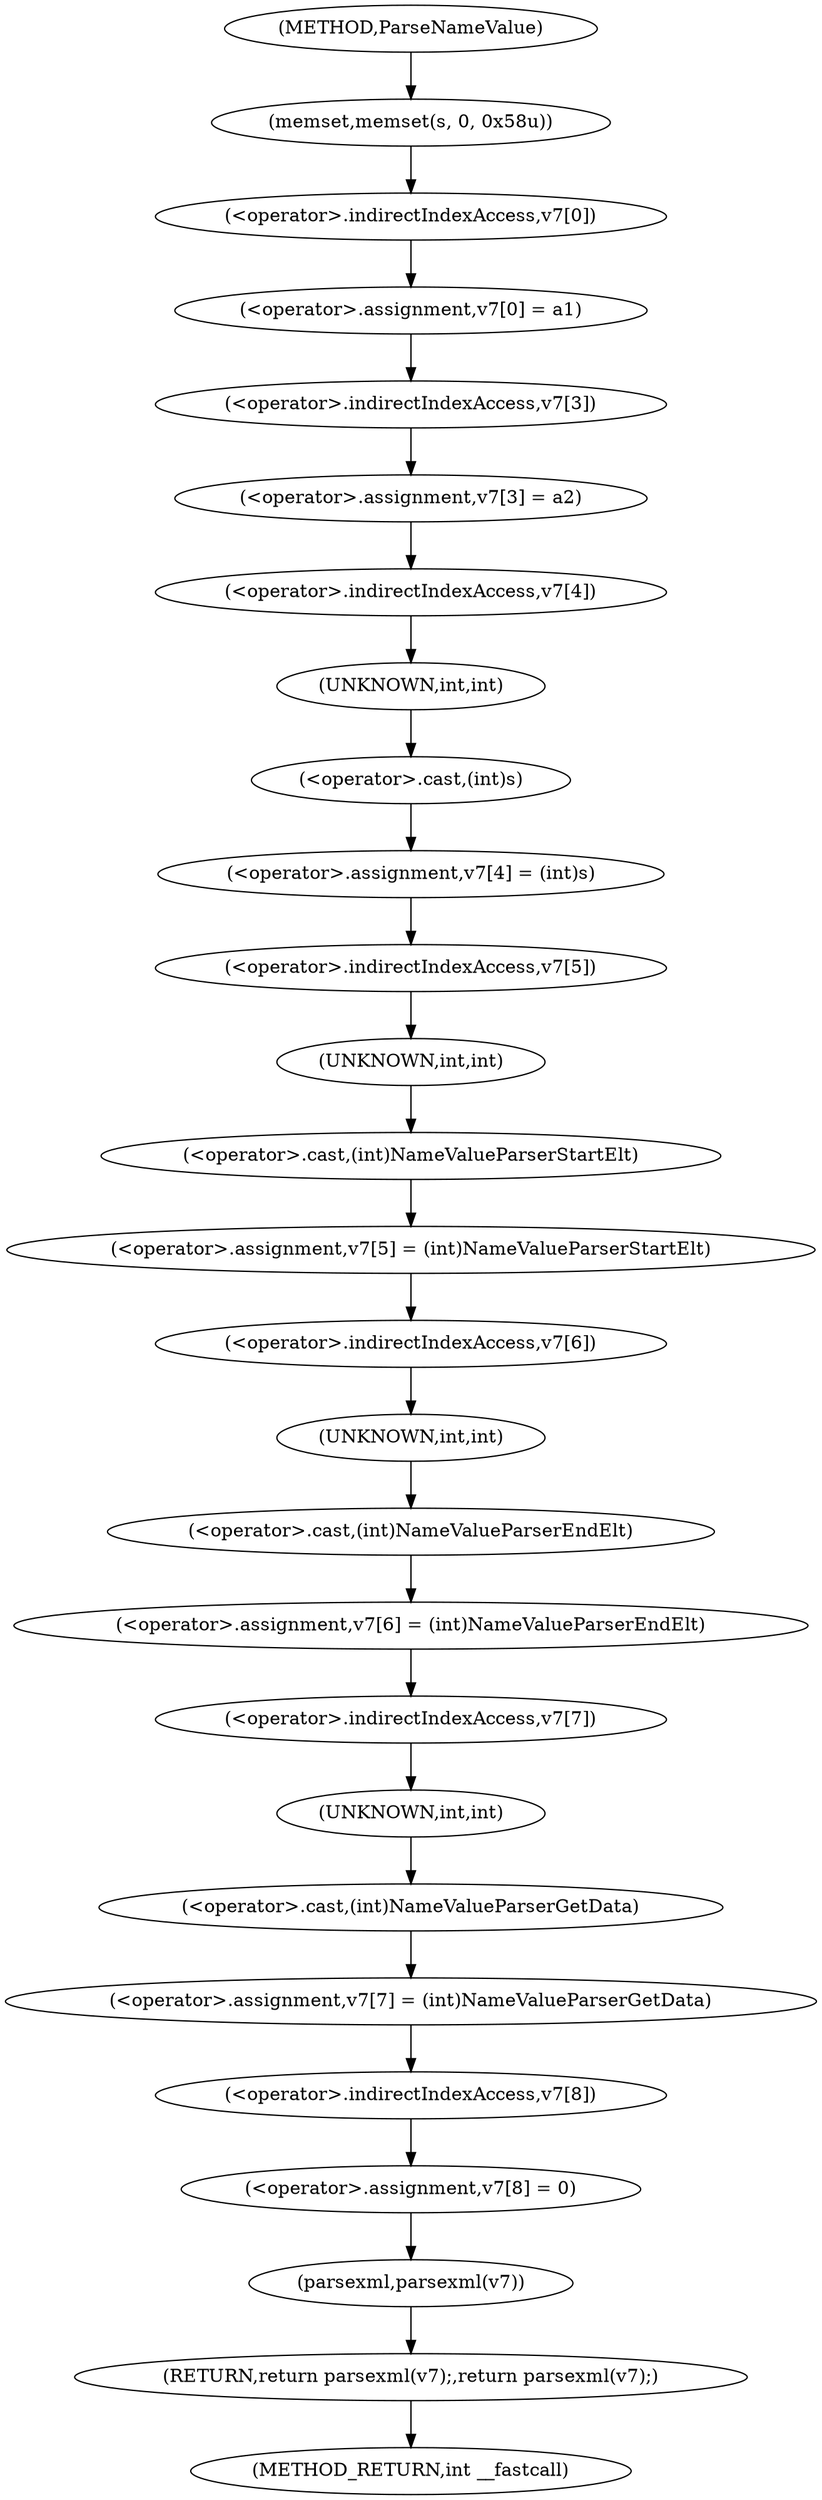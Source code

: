 digraph ParseNameValue {  
"1000108" [label = "(memset,memset(s, 0, 0x58u))" ]
"1000112" [label = "(<operator>.assignment,v7[0] = a1)" ]
"1000113" [label = "(<operator>.indirectIndexAccess,v7[0])" ]
"1000117" [label = "(<operator>.assignment,v7[3] = a2)" ]
"1000118" [label = "(<operator>.indirectIndexAccess,v7[3])" ]
"1000122" [label = "(<operator>.assignment,v7[4] = (int)s)" ]
"1000123" [label = "(<operator>.indirectIndexAccess,v7[4])" ]
"1000126" [label = "(<operator>.cast,(int)s)" ]
"1000127" [label = "(UNKNOWN,int,int)" ]
"1000129" [label = "(<operator>.assignment,v7[5] = (int)NameValueParserStartElt)" ]
"1000130" [label = "(<operator>.indirectIndexAccess,v7[5])" ]
"1000133" [label = "(<operator>.cast,(int)NameValueParserStartElt)" ]
"1000134" [label = "(UNKNOWN,int,int)" ]
"1000136" [label = "(<operator>.assignment,v7[6] = (int)NameValueParserEndElt)" ]
"1000137" [label = "(<operator>.indirectIndexAccess,v7[6])" ]
"1000140" [label = "(<operator>.cast,(int)NameValueParserEndElt)" ]
"1000141" [label = "(UNKNOWN,int,int)" ]
"1000143" [label = "(<operator>.assignment,v7[7] = (int)NameValueParserGetData)" ]
"1000144" [label = "(<operator>.indirectIndexAccess,v7[7])" ]
"1000147" [label = "(<operator>.cast,(int)NameValueParserGetData)" ]
"1000148" [label = "(UNKNOWN,int,int)" ]
"1000150" [label = "(<operator>.assignment,v7[8] = 0)" ]
"1000151" [label = "(<operator>.indirectIndexAccess,v7[8])" ]
"1000155" [label = "(RETURN,return parsexml(v7);,return parsexml(v7);)" ]
"1000156" [label = "(parsexml,parsexml(v7))" ]
"1000102" [label = "(METHOD,ParseNameValue)" ]
"1000158" [label = "(METHOD_RETURN,int __fastcall)" ]
  "1000108" -> "1000113" 
  "1000112" -> "1000118" 
  "1000113" -> "1000112" 
  "1000117" -> "1000123" 
  "1000118" -> "1000117" 
  "1000122" -> "1000130" 
  "1000123" -> "1000127" 
  "1000126" -> "1000122" 
  "1000127" -> "1000126" 
  "1000129" -> "1000137" 
  "1000130" -> "1000134" 
  "1000133" -> "1000129" 
  "1000134" -> "1000133" 
  "1000136" -> "1000144" 
  "1000137" -> "1000141" 
  "1000140" -> "1000136" 
  "1000141" -> "1000140" 
  "1000143" -> "1000151" 
  "1000144" -> "1000148" 
  "1000147" -> "1000143" 
  "1000148" -> "1000147" 
  "1000150" -> "1000156" 
  "1000151" -> "1000150" 
  "1000155" -> "1000158" 
  "1000156" -> "1000155" 
  "1000102" -> "1000108" 
}
